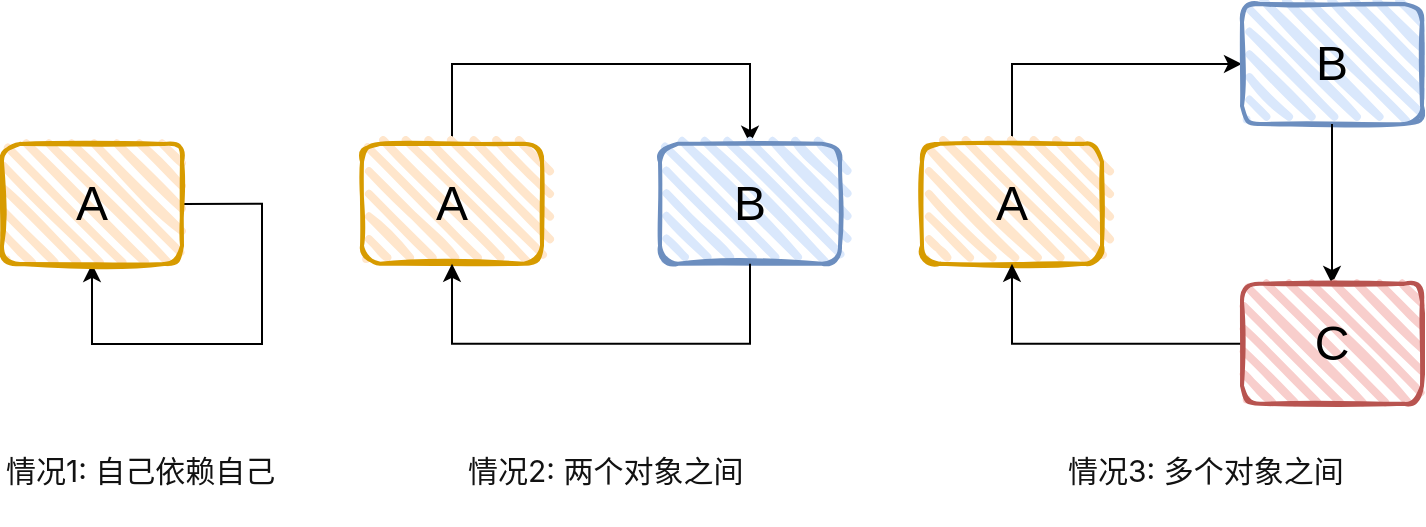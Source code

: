 <mxfile version="20.2.3" type="github">
  <diagram id="PN2r7i_gPheXsa0iSZiF" name="第 1 页">
    <mxGraphModel dx="1426" dy="769" grid="0" gridSize="10" guides="1" tooltips="1" connect="1" arrows="1" fold="1" page="1" pageScale="1" pageWidth="827" pageHeight="1169" math="0" shadow="0">
      <root>
        <mxCell id="0" />
        <mxCell id="1" parent="0" />
        <mxCell id="Nwbhyj16qawaemDovWx5-5" style="edgeStyle=orthogonalEdgeStyle;rounded=0;orthogonalLoop=1;jettySize=auto;html=1;fontSize=24;exitX=0.5;exitY=0;exitDx=0;exitDy=0;entryX=0.5;entryY=0;entryDx=0;entryDy=0;strokeWidth=1;" edge="1" parent="1" source="Nwbhyj16qawaemDovWx5-2" target="Nwbhyj16qawaemDovWx5-4">
          <mxGeometry relative="1" as="geometry">
            <mxPoint x="489" y="169.9" as="targetPoint" />
            <Array as="points">
              <mxPoint x="284" y="129.98" />
              <mxPoint x="433" y="129.98" />
            </Array>
          </mxGeometry>
        </mxCell>
        <mxCell id="Nwbhyj16qawaemDovWx5-2" value="&lt;font style=&quot;font-size: 24px;&quot;&gt;A&lt;/font&gt;" style="rounded=1;whiteSpace=wrap;html=1;strokeWidth=2;fillWeight=4;hachureGap=8;hachureAngle=45;fillColor=#ffe6cc;sketch=1;strokeColor=#d79b00;" vertex="1" parent="1">
          <mxGeometry x="239" y="169.9" width="90" height="60" as="geometry" />
        </mxCell>
        <mxCell id="Nwbhyj16qawaemDovWx5-4" value="&lt;font style=&quot;font-size: 24px;&quot;&gt;B&lt;/font&gt;" style="rounded=1;whiteSpace=wrap;html=1;strokeWidth=2;fillWeight=4;hachureGap=8;hachureAngle=45;fillColor=#dae8fc;sketch=1;strokeColor=#6c8ebf;" vertex="1" parent="1">
          <mxGeometry x="388" y="169.9" width="90" height="60" as="geometry" />
        </mxCell>
        <mxCell id="Nwbhyj16qawaemDovWx5-7" value="" style="edgeStyle=elbowEdgeStyle;elbow=vertical;endArrow=classic;html=1;rounded=0;fontSize=24;entryX=0.5;entryY=1;entryDx=0;entryDy=0;exitX=0.5;exitY=1;exitDx=0;exitDy=0;strokeWidth=1;" edge="1" parent="1" source="Nwbhyj16qawaemDovWx5-4" target="Nwbhyj16qawaemDovWx5-2">
          <mxGeometry width="50" height="50" relative="1" as="geometry">
            <mxPoint x="489" y="229.9" as="sourcePoint" />
            <mxPoint x="499" y="399.9" as="targetPoint" />
            <Array as="points">
              <mxPoint x="359" y="269.9" />
            </Array>
          </mxGeometry>
        </mxCell>
        <mxCell id="Nwbhyj16qawaemDovWx5-15" style="edgeStyle=orthogonalEdgeStyle;rounded=0;orthogonalLoop=1;jettySize=auto;html=1;fontSize=24;entryX=0.5;entryY=1;entryDx=0;entryDy=0;exitX=1;exitY=0.5;exitDx=0;exitDy=0;strokeWidth=1;" edge="1" parent="1" source="Nwbhyj16qawaemDovWx5-8" target="Nwbhyj16qawaemDovWx5-8">
          <mxGeometry relative="1" as="geometry">
            <mxPoint x="219" y="279.95" as="targetPoint" />
            <Array as="points">
              <mxPoint x="189" y="199.95" />
              <mxPoint x="189" y="269.95" />
              <mxPoint x="104" y="269.95" />
            </Array>
          </mxGeometry>
        </mxCell>
        <mxCell id="Nwbhyj16qawaemDovWx5-8" value="&lt;font style=&quot;font-size: 24px;&quot;&gt;A&lt;/font&gt;" style="rounded=1;whiteSpace=wrap;html=1;strokeWidth=2;fillWeight=4;hachureGap=8;hachureAngle=45;fillColor=#ffe6cc;sketch=1;strokeColor=#d79b00;" vertex="1" parent="1">
          <mxGeometry x="59" y="169.95" width="90" height="60" as="geometry" />
        </mxCell>
        <mxCell id="Nwbhyj16qawaemDovWx5-9" style="edgeStyle=orthogonalEdgeStyle;rounded=0;orthogonalLoop=1;jettySize=auto;html=1;fontSize=24;exitX=0.5;exitY=0;exitDx=0;exitDy=0;entryX=0;entryY=0.5;entryDx=0;entryDy=0;strokeWidth=1;" edge="1" parent="1" source="Nwbhyj16qawaemDovWx5-10" target="Nwbhyj16qawaemDovWx5-11">
          <mxGeometry relative="1" as="geometry">
            <mxPoint x="763" y="169.93" as="targetPoint" />
            <Array as="points">
              <mxPoint x="564" y="129.98" />
            </Array>
          </mxGeometry>
        </mxCell>
        <mxCell id="Nwbhyj16qawaemDovWx5-10" value="&lt;font style=&quot;font-size: 24px;&quot;&gt;A&lt;/font&gt;" style="rounded=1;whiteSpace=wrap;html=1;strokeWidth=2;fillWeight=4;hachureGap=8;hachureAngle=45;fillColor=#ffe6cc;sketch=1;strokeColor=#d79b00;" vertex="1" parent="1">
          <mxGeometry x="519" y="169.93" width="90" height="60" as="geometry" />
        </mxCell>
        <mxCell id="Nwbhyj16qawaemDovWx5-11" value="&lt;font style=&quot;font-size: 24px;&quot;&gt;B&lt;/font&gt;" style="rounded=1;whiteSpace=wrap;html=1;strokeWidth=2;fillWeight=4;hachureGap=8;hachureAngle=45;fillColor=#dae8fc;sketch=1;strokeColor=#6c8ebf;" vertex="1" parent="1">
          <mxGeometry x="679" y="99.98" width="90" height="60" as="geometry" />
        </mxCell>
        <mxCell id="Nwbhyj16qawaemDovWx5-12" value="" style="edgeStyle=elbowEdgeStyle;elbow=vertical;endArrow=classic;html=1;rounded=0;fontSize=24;entryX=0.5;entryY=1;entryDx=0;entryDy=0;exitX=0;exitY=0.5;exitDx=0;exitDy=0;" edge="1" parent="1" source="Nwbhyj16qawaemDovWx5-13" target="Nwbhyj16qawaemDovWx5-10">
          <mxGeometry width="50" height="50" relative="1" as="geometry">
            <mxPoint x="763" y="229.93" as="sourcePoint" />
            <mxPoint x="773" y="399.93" as="targetPoint" />
            <Array as="points">
              <mxPoint x="633" y="269.93" />
            </Array>
          </mxGeometry>
        </mxCell>
        <mxCell id="Nwbhyj16qawaemDovWx5-14" value="" style="edgeStyle=orthogonalEdgeStyle;rounded=0;orthogonalLoop=1;jettySize=auto;html=1;fontSize=24;startArrow=classic;startFill=1;endArrow=none;endFill=0;" edge="1" parent="1" source="Nwbhyj16qawaemDovWx5-13" target="Nwbhyj16qawaemDovWx5-11">
          <mxGeometry relative="1" as="geometry" />
        </mxCell>
        <mxCell id="Nwbhyj16qawaemDovWx5-13" value="&lt;font style=&quot;font-size: 24px;&quot;&gt;C&lt;/font&gt;" style="rounded=1;whiteSpace=wrap;html=1;strokeWidth=2;fillWeight=4;hachureGap=8;hachureAngle=45;fillColor=#f8cecc;sketch=1;strokeColor=#b85450;" vertex="1" parent="1">
          <mxGeometry x="679" y="239.93" width="90" height="60" as="geometry" />
        </mxCell>
        <mxCell id="Nwbhyj16qawaemDovWx5-16" value="&lt;span style=&quot;color: rgb(18, 18, 18); font-family: -apple-system, &amp;quot;system-ui&amp;quot;, &amp;quot;Helvetica Neue&amp;quot;, &amp;quot;PingFang SC&amp;quot;, &amp;quot;Microsoft YaHei&amp;quot;, &amp;quot;Source Han Sans SC&amp;quot;, &amp;quot;Noto Sans CJK SC&amp;quot;, &amp;quot;WenQuanYi Micro Hei&amp;quot;, sans-serif; font-size: 15px; font-style: normal; font-variant-ligatures: normal; font-variant-caps: normal; font-weight: 400; letter-spacing: normal; orphans: 2; text-align: start; text-indent: 0px; text-transform: none; widows: 2; word-spacing: 0px; -webkit-text-stroke-width: 0px; background-color: rgb(255, 255, 255); text-decoration-thickness: initial; text-decoration-style: initial; text-decoration-color: initial; float: none; display: inline !important;&quot;&gt;情况1: 自己依赖自己&lt;/span&gt;" style="text;whiteSpace=wrap;html=1;fontSize=24;" vertex="1" parent="1">
          <mxGeometry x="59" y="310" width="160" height="50" as="geometry" />
        </mxCell>
        <mxCell id="Nwbhyj16qawaemDovWx5-17" value="&lt;span style=&quot;color: rgb(18, 18, 18); font-family: -apple-system, &amp;quot;system-ui&amp;quot;, &amp;quot;Helvetica Neue&amp;quot;, &amp;quot;PingFang SC&amp;quot;, &amp;quot;Microsoft YaHei&amp;quot;, &amp;quot;Source Han Sans SC&amp;quot;, &amp;quot;Noto Sans CJK SC&amp;quot;, &amp;quot;WenQuanYi Micro Hei&amp;quot;, sans-serif; font-size: 15px; background-color: rgb(255, 255, 255);&quot;&gt;情况2:&amp;nbsp;&lt;/span&gt;&lt;span style=&quot;color: rgb(18, 18, 18); font-family: -apple-system, &amp;quot;system-ui&amp;quot;, &amp;quot;Helvetica Neue&amp;quot;, &amp;quot;PingFang SC&amp;quot;, &amp;quot;Microsoft YaHei&amp;quot;, &amp;quot;Source Han Sans SC&amp;quot;, &amp;quot;Noto Sans CJK SC&amp;quot;, &amp;quot;WenQuanYi Micro Hei&amp;quot;, sans-serif; font-size: 15px; background-color: rgb(255, 255, 255);&quot;&gt;两个对象之间&lt;/span&gt;" style="text;whiteSpace=wrap;html=1;fontSize=24;" vertex="1" parent="1">
          <mxGeometry x="290" y="310" width="180" height="50" as="geometry" />
        </mxCell>
        <mxCell id="Nwbhyj16qawaemDovWx5-18" value="&lt;span style=&quot;color: rgb(18, 18, 18); font-family: -apple-system, &amp;quot;system-ui&amp;quot;, &amp;quot;Helvetica Neue&amp;quot;, &amp;quot;PingFang SC&amp;quot;, &amp;quot;Microsoft YaHei&amp;quot;, &amp;quot;Source Han Sans SC&amp;quot;, &amp;quot;Noto Sans CJK SC&amp;quot;, &amp;quot;WenQuanYi Micro Hei&amp;quot;, sans-serif; font-size: 15px; background-color: rgb(255, 255, 255);&quot;&gt;情况3:&amp;nbsp;&lt;/span&gt;&lt;span style=&quot;color: rgb(18, 18, 18); font-family: -apple-system, &amp;quot;system-ui&amp;quot;, &amp;quot;Helvetica Neue&amp;quot;, &amp;quot;PingFang SC&amp;quot;, &amp;quot;Microsoft YaHei&amp;quot;, &amp;quot;Source Han Sans SC&amp;quot;, &amp;quot;Noto Sans CJK SC&amp;quot;, &amp;quot;WenQuanYi Micro Hei&amp;quot;, sans-serif; font-size: 15px; background-color: rgb(255, 255, 255);&quot;&gt;多个对象之间&lt;/span&gt;" style="text;whiteSpace=wrap;html=1;fontSize=24;" vertex="1" parent="1">
          <mxGeometry x="590" y="310" width="171" height="50" as="geometry" />
        </mxCell>
      </root>
    </mxGraphModel>
  </diagram>
</mxfile>
